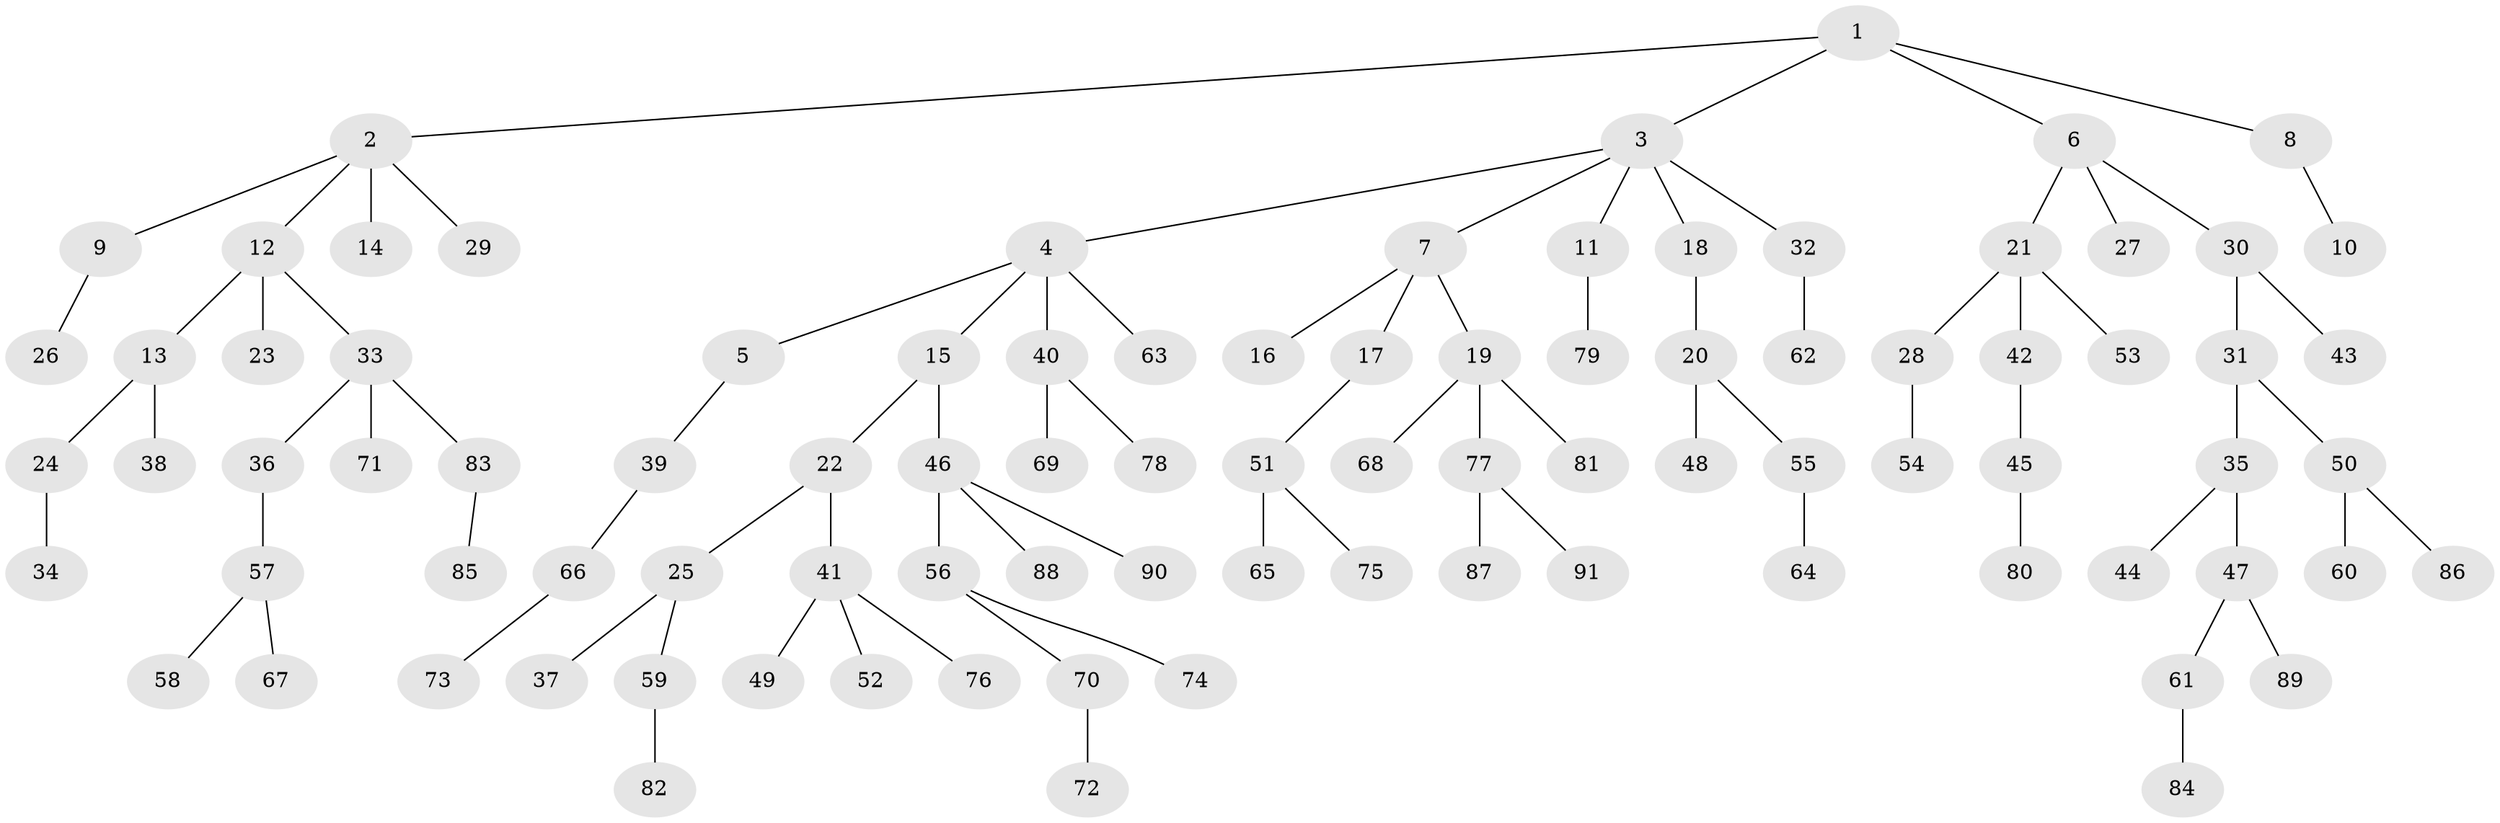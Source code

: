 // Generated by graph-tools (version 1.1) at 2025/37/03/09/25 02:37:06]
// undirected, 91 vertices, 90 edges
graph export_dot {
graph [start="1"]
  node [color=gray90,style=filled];
  1;
  2;
  3;
  4;
  5;
  6;
  7;
  8;
  9;
  10;
  11;
  12;
  13;
  14;
  15;
  16;
  17;
  18;
  19;
  20;
  21;
  22;
  23;
  24;
  25;
  26;
  27;
  28;
  29;
  30;
  31;
  32;
  33;
  34;
  35;
  36;
  37;
  38;
  39;
  40;
  41;
  42;
  43;
  44;
  45;
  46;
  47;
  48;
  49;
  50;
  51;
  52;
  53;
  54;
  55;
  56;
  57;
  58;
  59;
  60;
  61;
  62;
  63;
  64;
  65;
  66;
  67;
  68;
  69;
  70;
  71;
  72;
  73;
  74;
  75;
  76;
  77;
  78;
  79;
  80;
  81;
  82;
  83;
  84;
  85;
  86;
  87;
  88;
  89;
  90;
  91;
  1 -- 2;
  1 -- 3;
  1 -- 6;
  1 -- 8;
  2 -- 9;
  2 -- 12;
  2 -- 14;
  2 -- 29;
  3 -- 4;
  3 -- 7;
  3 -- 11;
  3 -- 18;
  3 -- 32;
  4 -- 5;
  4 -- 15;
  4 -- 40;
  4 -- 63;
  5 -- 39;
  6 -- 21;
  6 -- 27;
  6 -- 30;
  7 -- 16;
  7 -- 17;
  7 -- 19;
  8 -- 10;
  9 -- 26;
  11 -- 79;
  12 -- 13;
  12 -- 23;
  12 -- 33;
  13 -- 24;
  13 -- 38;
  15 -- 22;
  15 -- 46;
  17 -- 51;
  18 -- 20;
  19 -- 68;
  19 -- 77;
  19 -- 81;
  20 -- 48;
  20 -- 55;
  21 -- 28;
  21 -- 42;
  21 -- 53;
  22 -- 25;
  22 -- 41;
  24 -- 34;
  25 -- 37;
  25 -- 59;
  28 -- 54;
  30 -- 31;
  30 -- 43;
  31 -- 35;
  31 -- 50;
  32 -- 62;
  33 -- 36;
  33 -- 71;
  33 -- 83;
  35 -- 44;
  35 -- 47;
  36 -- 57;
  39 -- 66;
  40 -- 69;
  40 -- 78;
  41 -- 49;
  41 -- 52;
  41 -- 76;
  42 -- 45;
  45 -- 80;
  46 -- 56;
  46 -- 88;
  46 -- 90;
  47 -- 61;
  47 -- 89;
  50 -- 60;
  50 -- 86;
  51 -- 65;
  51 -- 75;
  55 -- 64;
  56 -- 70;
  56 -- 74;
  57 -- 58;
  57 -- 67;
  59 -- 82;
  61 -- 84;
  66 -- 73;
  70 -- 72;
  77 -- 87;
  77 -- 91;
  83 -- 85;
}
